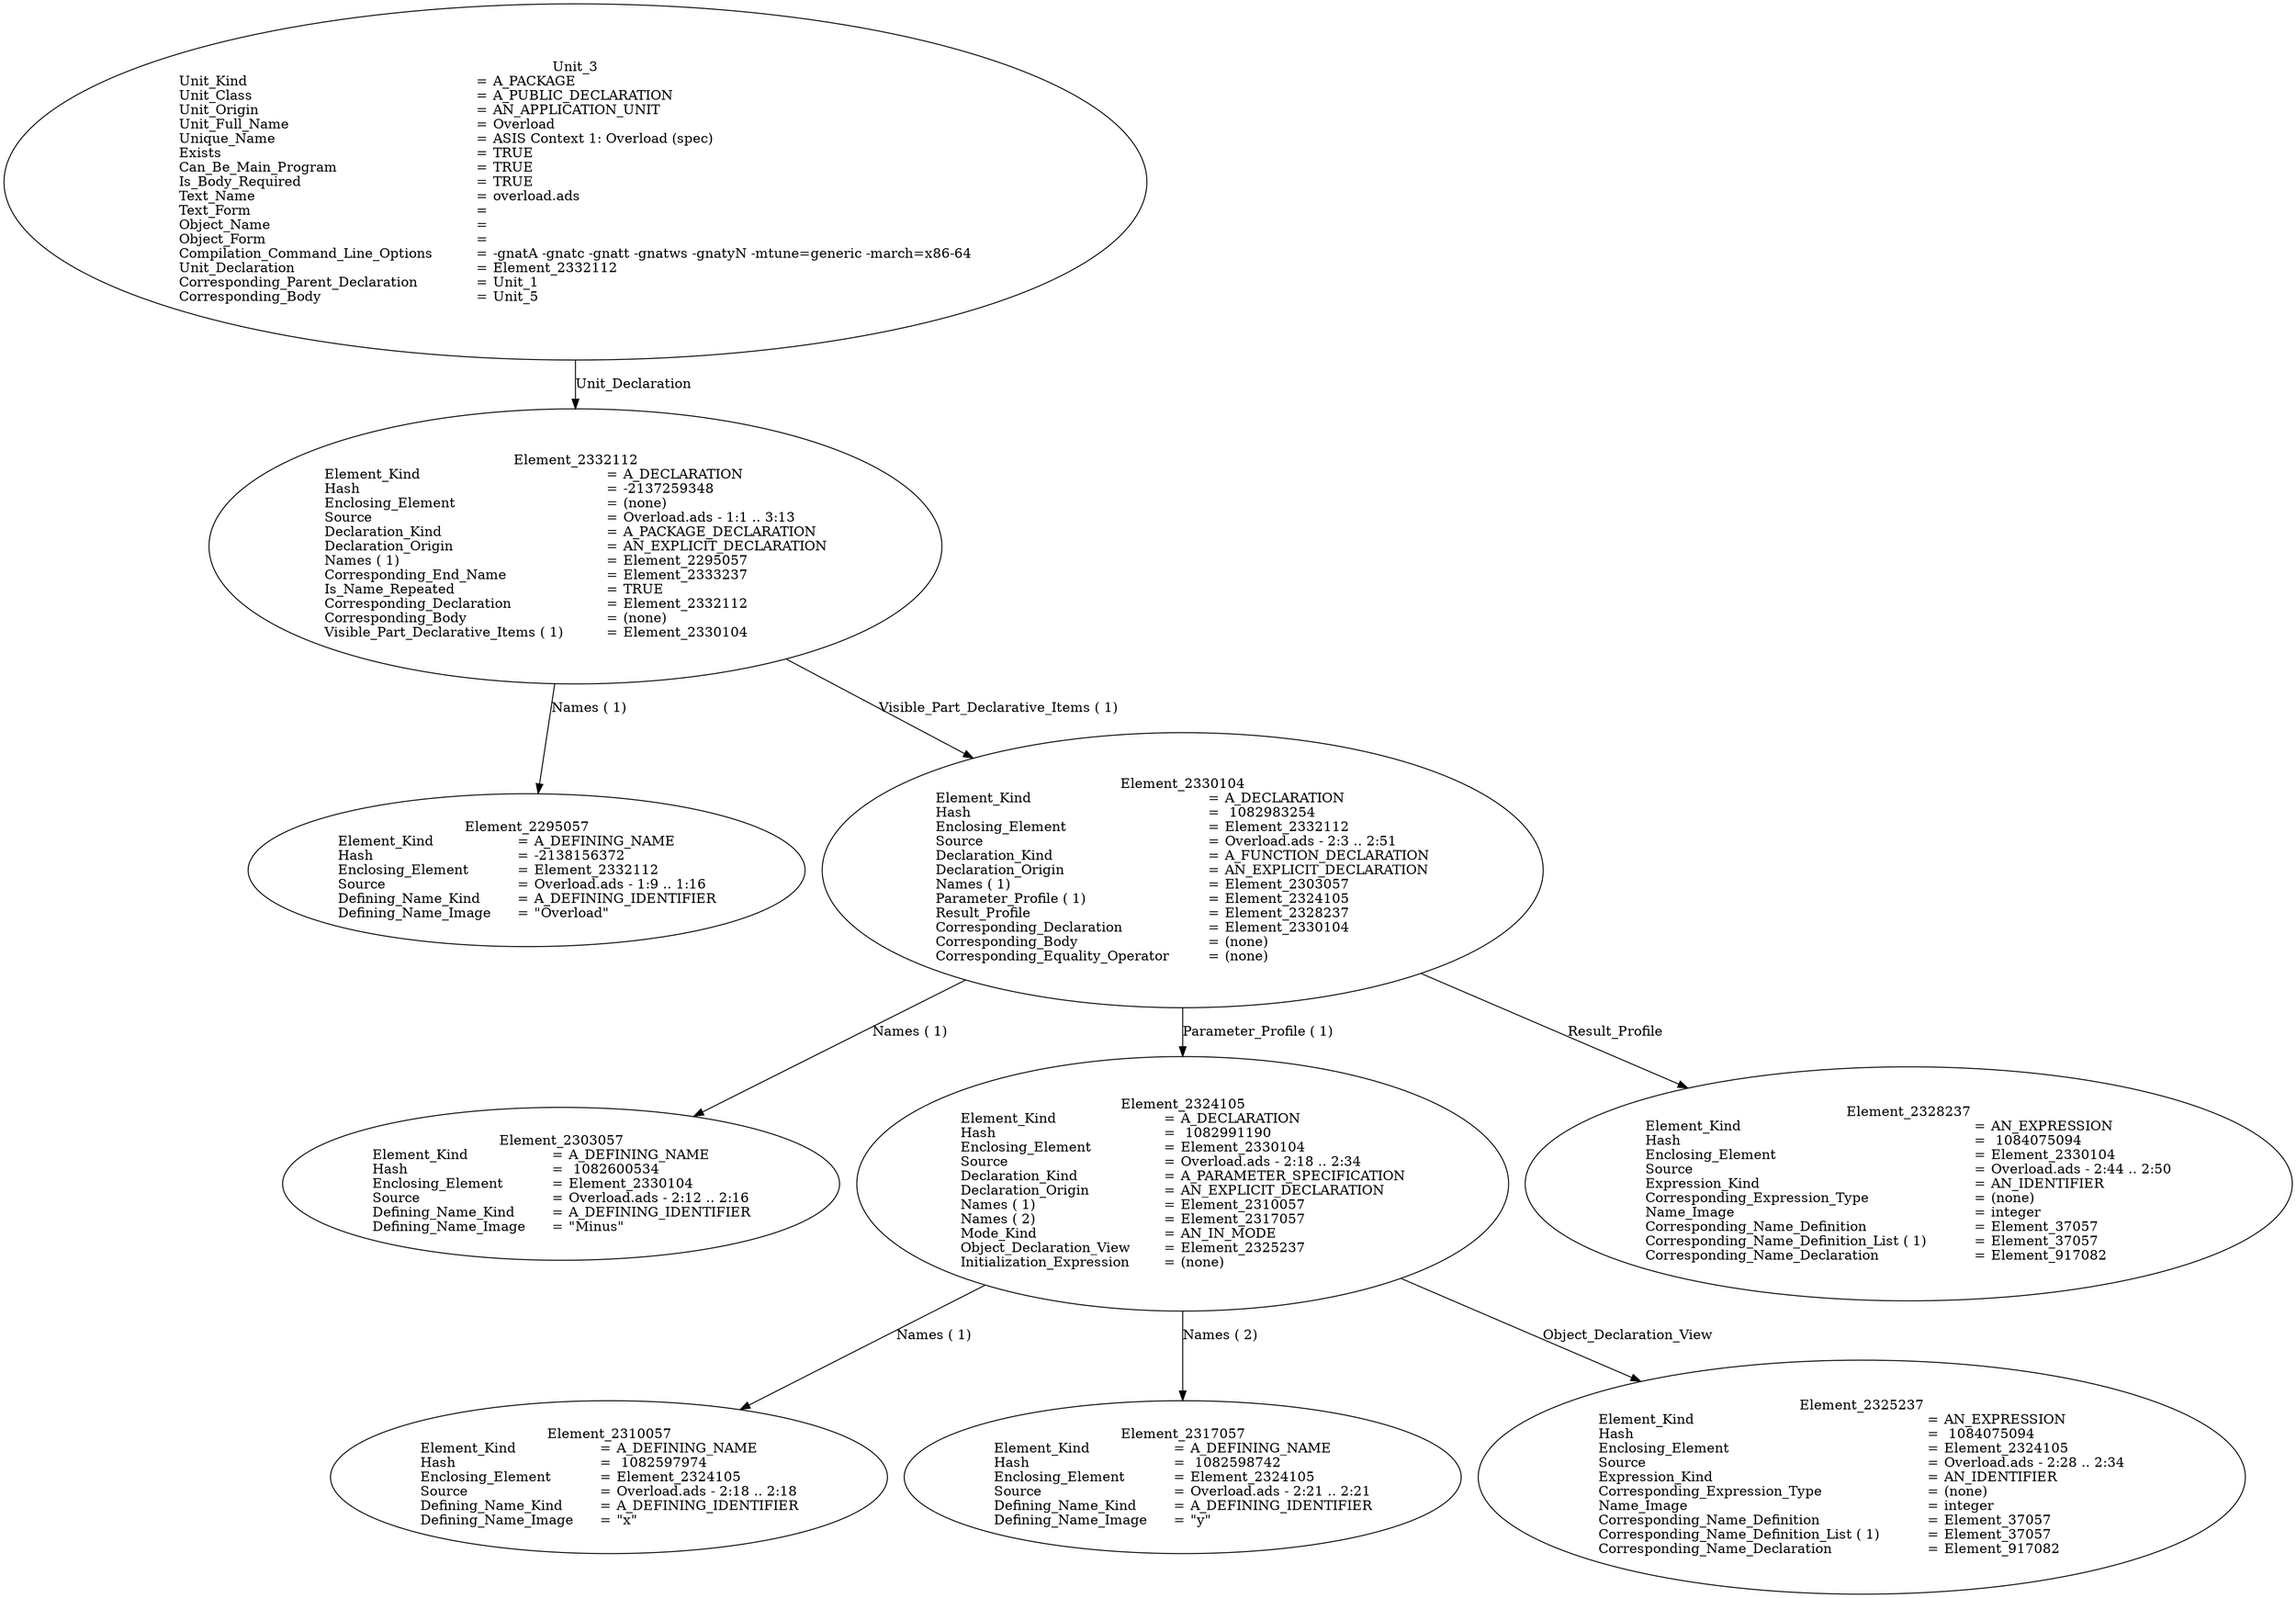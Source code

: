 digraph "overload.adt" {
  Unit_3 -> Element_2332112
      [ label=Unit_Declaration ];
  Unit_3
      [ label=<<TABLE BORDER="0" CELLBORDER="0" CELLSPACING="0" CELLPADDING="0"> 
          <TR><TD COLSPAN="3">Unit_3</TD></TR>
          <TR><TD ALIGN="LEFT">Unit_Kind   </TD><TD> = </TD><TD ALIGN="LEFT">A_PACKAGE</TD></TR>
          <TR><TD ALIGN="LEFT">Unit_Class   </TD><TD> = </TD><TD ALIGN="LEFT">A_PUBLIC_DECLARATION</TD></TR>
          <TR><TD ALIGN="LEFT">Unit_Origin   </TD><TD> = </TD><TD ALIGN="LEFT">AN_APPLICATION_UNIT</TD></TR>
          <TR><TD ALIGN="LEFT">Unit_Full_Name    </TD><TD> = </TD><TD ALIGN="LEFT">Overload</TD></TR>
          <TR><TD ALIGN="LEFT">Unique_Name   </TD><TD> = </TD><TD ALIGN="LEFT">ASIS Context 1: Overload (spec)</TD></TR>
          <TR><TD ALIGN="LEFT">Exists  </TD><TD> = </TD><TD ALIGN="LEFT">TRUE</TD></TR>
          <TR><TD ALIGN="LEFT">Can_Be_Main_Program     </TD><TD> = </TD><TD ALIGN="LEFT">TRUE</TD></TR>
          <TR><TD ALIGN="LEFT">Is_Body_Required     </TD><TD> = </TD><TD ALIGN="LEFT">TRUE</TD></TR>
          <TR><TD ALIGN="LEFT">Text_Name   </TD><TD> = </TD><TD ALIGN="LEFT">overload.ads</TD></TR>
          <TR><TD ALIGN="LEFT">Text_Form   </TD><TD> = </TD><TD ALIGN="LEFT"></TD></TR>
          <TR><TD ALIGN="LEFT">Object_Name   </TD><TD> = </TD><TD ALIGN="LEFT"></TD></TR>
          <TR><TD ALIGN="LEFT">Object_Form   </TD><TD> = </TD><TD ALIGN="LEFT"></TD></TR>
          <TR><TD ALIGN="LEFT">Compilation_Command_Line_Options         </TD><TD> = </TD><TD ALIGN="LEFT">-gnatA -gnatc -gnatt -gnatws -gnatyN -mtune=generic -march=x86-64</TD></TR>
          <TR><TD ALIGN="LEFT">Unit_Declaration     </TD><TD> = </TD><TD ALIGN="LEFT">Element_2332112</TD></TR>
          <TR><TD ALIGN="LEFT">Corresponding_Parent_Declaration         </TD><TD> = </TD><TD ALIGN="LEFT">Unit_1</TD></TR>
          <TR><TD ALIGN="LEFT">Corresponding_Body     </TD><TD> = </TD><TD ALIGN="LEFT">Unit_5</TD></TR>
          </TABLE>> ];
  Element_2332112 -> Element_2295057
      [ label="Names ( 1)" ];
  Element_2332112 -> Element_2330104
      [ label="Visible_Part_Declarative_Items ( 1)" ];
  Element_2332112
      [ label=<<TABLE BORDER="0" CELLBORDER="0" CELLSPACING="0" CELLPADDING="0"> 
          <TR><TD COLSPAN="3">Element_2332112</TD></TR>
          <TR><TD ALIGN="LEFT">Element_Kind    </TD><TD> = </TD><TD ALIGN="LEFT">A_DECLARATION</TD></TR>
          <TR><TD ALIGN="LEFT">Hash  </TD><TD> = </TD><TD ALIGN="LEFT">-2137259348</TD></TR>
          <TR><TD ALIGN="LEFT">Enclosing_Element     </TD><TD> = </TD><TD ALIGN="LEFT">(none)</TD></TR>
          <TR><TD ALIGN="LEFT">Source  </TD><TD> = </TD><TD ALIGN="LEFT">Overload.ads - 1:1 .. 3:13</TD></TR>
          <TR><TD ALIGN="LEFT">Declaration_Kind     </TD><TD> = </TD><TD ALIGN="LEFT">A_PACKAGE_DECLARATION</TD></TR>
          <TR><TD ALIGN="LEFT">Declaration_Origin     </TD><TD> = </TD><TD ALIGN="LEFT">AN_EXPLICIT_DECLARATION</TD></TR>
          <TR><TD ALIGN="LEFT">Names ( 1)   </TD><TD> = </TD><TD ALIGN="LEFT">Element_2295057</TD></TR>
          <TR><TD ALIGN="LEFT">Corresponding_End_Name      </TD><TD> = </TD><TD ALIGN="LEFT">Element_2333237</TD></TR>
          <TR><TD ALIGN="LEFT">Is_Name_Repeated     </TD><TD> = </TD><TD ALIGN="LEFT">TRUE</TD></TR>
          <TR><TD ALIGN="LEFT">Corresponding_Declaration       </TD><TD> = </TD><TD ALIGN="LEFT">Element_2332112</TD></TR>
          <TR><TD ALIGN="LEFT">Corresponding_Body     </TD><TD> = </TD><TD ALIGN="LEFT">(none)</TD></TR>
          <TR><TD ALIGN="LEFT">Visible_Part_Declarative_Items ( 1)         </TD><TD> = </TD><TD ALIGN="LEFT">Element_2330104</TD></TR>
          </TABLE>> ];
  Element_2295057
      [ label=<<TABLE BORDER="0" CELLBORDER="0" CELLSPACING="0" CELLPADDING="0"> 
          <TR><TD COLSPAN="3">Element_2295057</TD></TR>
          <TR><TD ALIGN="LEFT">Element_Kind    </TD><TD> = </TD><TD ALIGN="LEFT">A_DEFINING_NAME</TD></TR>
          <TR><TD ALIGN="LEFT">Hash  </TD><TD> = </TD><TD ALIGN="LEFT">-2138156372</TD></TR>
          <TR><TD ALIGN="LEFT">Enclosing_Element     </TD><TD> = </TD><TD ALIGN="LEFT">Element_2332112</TD></TR>
          <TR><TD ALIGN="LEFT">Source  </TD><TD> = </TD><TD ALIGN="LEFT">Overload.ads - 1:9 .. 1:16</TD></TR>
          <TR><TD ALIGN="LEFT">Defining_Name_Kind     </TD><TD> = </TD><TD ALIGN="LEFT">A_DEFINING_IDENTIFIER</TD></TR>
          <TR><TD ALIGN="LEFT">Defining_Name_Image     </TD><TD> = </TD><TD ALIGN="LEFT">"Overload"</TD></TR>
          </TABLE>> ];
  Element_2330104 -> Element_2303057
      [ label="Names ( 1)" ];
  Element_2330104 -> Element_2324105
      [ label="Parameter_Profile ( 1)" ];
  Element_2330104 -> Element_2328237
      [ label=Result_Profile ];
  Element_2330104
      [ label=<<TABLE BORDER="0" CELLBORDER="0" CELLSPACING="0" CELLPADDING="0"> 
          <TR><TD COLSPAN="3">Element_2330104</TD></TR>
          <TR><TD ALIGN="LEFT">Element_Kind    </TD><TD> = </TD><TD ALIGN="LEFT">A_DECLARATION</TD></TR>
          <TR><TD ALIGN="LEFT">Hash  </TD><TD> = </TD><TD ALIGN="LEFT"> 1082983254</TD></TR>
          <TR><TD ALIGN="LEFT">Enclosing_Element     </TD><TD> = </TD><TD ALIGN="LEFT">Element_2332112</TD></TR>
          <TR><TD ALIGN="LEFT">Source  </TD><TD> = </TD><TD ALIGN="LEFT">Overload.ads - 2:3 .. 2:51</TD></TR>
          <TR><TD ALIGN="LEFT">Declaration_Kind     </TD><TD> = </TD><TD ALIGN="LEFT">A_FUNCTION_DECLARATION</TD></TR>
          <TR><TD ALIGN="LEFT">Declaration_Origin     </TD><TD> = </TD><TD ALIGN="LEFT">AN_EXPLICIT_DECLARATION</TD></TR>
          <TR><TD ALIGN="LEFT">Names ( 1)   </TD><TD> = </TD><TD ALIGN="LEFT">Element_2303057</TD></TR>
          <TR><TD ALIGN="LEFT">Parameter_Profile ( 1)      </TD><TD> = </TD><TD ALIGN="LEFT">Element_2324105</TD></TR>
          <TR><TD ALIGN="LEFT">Result_Profile    </TD><TD> = </TD><TD ALIGN="LEFT">Element_2328237</TD></TR>
          <TR><TD ALIGN="LEFT">Corresponding_Declaration       </TD><TD> = </TD><TD ALIGN="LEFT">Element_2330104</TD></TR>
          <TR><TD ALIGN="LEFT">Corresponding_Body     </TD><TD> = </TD><TD ALIGN="LEFT">(none)</TD></TR>
          <TR><TD ALIGN="LEFT">Corresponding_Equality_Operator        </TD><TD> = </TD><TD ALIGN="LEFT">(none)</TD></TR>
          </TABLE>> ];
  Element_2303057
      [ label=<<TABLE BORDER="0" CELLBORDER="0" CELLSPACING="0" CELLPADDING="0"> 
          <TR><TD COLSPAN="3">Element_2303057</TD></TR>
          <TR><TD ALIGN="LEFT">Element_Kind    </TD><TD> = </TD><TD ALIGN="LEFT">A_DEFINING_NAME</TD></TR>
          <TR><TD ALIGN="LEFT">Hash  </TD><TD> = </TD><TD ALIGN="LEFT"> 1082600534</TD></TR>
          <TR><TD ALIGN="LEFT">Enclosing_Element     </TD><TD> = </TD><TD ALIGN="LEFT">Element_2330104</TD></TR>
          <TR><TD ALIGN="LEFT">Source  </TD><TD> = </TD><TD ALIGN="LEFT">Overload.ads - 2:12 .. 2:16</TD></TR>
          <TR><TD ALIGN="LEFT">Defining_Name_Kind     </TD><TD> = </TD><TD ALIGN="LEFT">A_DEFINING_IDENTIFIER</TD></TR>
          <TR><TD ALIGN="LEFT">Defining_Name_Image     </TD><TD> = </TD><TD ALIGN="LEFT">"Minus"</TD></TR>
          </TABLE>> ];
  Element_2324105 -> Element_2310057
      [ label="Names ( 1)" ];
  Element_2324105 -> Element_2317057
      [ label="Names ( 2)" ];
  Element_2324105 -> Element_2325237
      [ label=Object_Declaration_View ];
  Element_2324105
      [ label=<<TABLE BORDER="0" CELLBORDER="0" CELLSPACING="0" CELLPADDING="0"> 
          <TR><TD COLSPAN="3">Element_2324105</TD></TR>
          <TR><TD ALIGN="LEFT">Element_Kind    </TD><TD> = </TD><TD ALIGN="LEFT">A_DECLARATION</TD></TR>
          <TR><TD ALIGN="LEFT">Hash  </TD><TD> = </TD><TD ALIGN="LEFT"> 1082991190</TD></TR>
          <TR><TD ALIGN="LEFT">Enclosing_Element     </TD><TD> = </TD><TD ALIGN="LEFT">Element_2330104</TD></TR>
          <TR><TD ALIGN="LEFT">Source  </TD><TD> = </TD><TD ALIGN="LEFT">Overload.ads - 2:18 .. 2:34</TD></TR>
          <TR><TD ALIGN="LEFT">Declaration_Kind     </TD><TD> = </TD><TD ALIGN="LEFT">A_PARAMETER_SPECIFICATION</TD></TR>
          <TR><TD ALIGN="LEFT">Declaration_Origin     </TD><TD> = </TD><TD ALIGN="LEFT">AN_EXPLICIT_DECLARATION</TD></TR>
          <TR><TD ALIGN="LEFT">Names ( 1)   </TD><TD> = </TD><TD ALIGN="LEFT">Element_2310057</TD></TR>
          <TR><TD ALIGN="LEFT">Names ( 2)   </TD><TD> = </TD><TD ALIGN="LEFT">Element_2317057</TD></TR>
          <TR><TD ALIGN="LEFT">Mode_Kind   </TD><TD> = </TD><TD ALIGN="LEFT">AN_IN_MODE</TD></TR>
          <TR><TD ALIGN="LEFT">Object_Declaration_View      </TD><TD> = </TD><TD ALIGN="LEFT">Element_2325237</TD></TR>
          <TR><TD ALIGN="LEFT">Initialization_Expression       </TD><TD> = </TD><TD ALIGN="LEFT">(none)</TD></TR>
          </TABLE>> ];
  Element_2310057
      [ label=<<TABLE BORDER="0" CELLBORDER="0" CELLSPACING="0" CELLPADDING="0"> 
          <TR><TD COLSPAN="3">Element_2310057</TD></TR>
          <TR><TD ALIGN="LEFT">Element_Kind    </TD><TD> = </TD><TD ALIGN="LEFT">A_DEFINING_NAME</TD></TR>
          <TR><TD ALIGN="LEFT">Hash  </TD><TD> = </TD><TD ALIGN="LEFT"> 1082597974</TD></TR>
          <TR><TD ALIGN="LEFT">Enclosing_Element     </TD><TD> = </TD><TD ALIGN="LEFT">Element_2324105</TD></TR>
          <TR><TD ALIGN="LEFT">Source  </TD><TD> = </TD><TD ALIGN="LEFT">Overload.ads - 2:18 .. 2:18</TD></TR>
          <TR><TD ALIGN="LEFT">Defining_Name_Kind     </TD><TD> = </TD><TD ALIGN="LEFT">A_DEFINING_IDENTIFIER</TD></TR>
          <TR><TD ALIGN="LEFT">Defining_Name_Image     </TD><TD> = </TD><TD ALIGN="LEFT">"x"</TD></TR>
          </TABLE>> ];
  Element_2317057
      [ label=<<TABLE BORDER="0" CELLBORDER="0" CELLSPACING="0" CELLPADDING="0"> 
          <TR><TD COLSPAN="3">Element_2317057</TD></TR>
          <TR><TD ALIGN="LEFT">Element_Kind    </TD><TD> = </TD><TD ALIGN="LEFT">A_DEFINING_NAME</TD></TR>
          <TR><TD ALIGN="LEFT">Hash  </TD><TD> = </TD><TD ALIGN="LEFT"> 1082598742</TD></TR>
          <TR><TD ALIGN="LEFT">Enclosing_Element     </TD><TD> = </TD><TD ALIGN="LEFT">Element_2324105</TD></TR>
          <TR><TD ALIGN="LEFT">Source  </TD><TD> = </TD><TD ALIGN="LEFT">Overload.ads - 2:21 .. 2:21</TD></TR>
          <TR><TD ALIGN="LEFT">Defining_Name_Kind     </TD><TD> = </TD><TD ALIGN="LEFT">A_DEFINING_IDENTIFIER</TD></TR>
          <TR><TD ALIGN="LEFT">Defining_Name_Image     </TD><TD> = </TD><TD ALIGN="LEFT">"y"</TD></TR>
          </TABLE>> ];
  Element_2325237
      [ label=<<TABLE BORDER="0" CELLBORDER="0" CELLSPACING="0" CELLPADDING="0"> 
          <TR><TD COLSPAN="3">Element_2325237</TD></TR>
          <TR><TD ALIGN="LEFT">Element_Kind    </TD><TD> = </TD><TD ALIGN="LEFT">AN_EXPRESSION</TD></TR>
          <TR><TD ALIGN="LEFT">Hash  </TD><TD> = </TD><TD ALIGN="LEFT"> 1084075094</TD></TR>
          <TR><TD ALIGN="LEFT">Enclosing_Element     </TD><TD> = </TD><TD ALIGN="LEFT">Element_2324105</TD></TR>
          <TR><TD ALIGN="LEFT">Source  </TD><TD> = </TD><TD ALIGN="LEFT">Overload.ads - 2:28 .. 2:34</TD></TR>
          <TR><TD ALIGN="LEFT">Expression_Kind    </TD><TD> = </TD><TD ALIGN="LEFT">AN_IDENTIFIER</TD></TR>
          <TR><TD ALIGN="LEFT">Corresponding_Expression_Type        </TD><TD> = </TD><TD ALIGN="LEFT">(none)</TD></TR>
          <TR><TD ALIGN="LEFT">Name_Image   </TD><TD> = </TD><TD ALIGN="LEFT">integer</TD></TR>
          <TR><TD ALIGN="LEFT">Corresponding_Name_Definition        </TD><TD> = </TD><TD ALIGN="LEFT">Element_37057</TD></TR>
          <TR><TD ALIGN="LEFT">Corresponding_Name_Definition_List ( 1)          </TD><TD> = </TD><TD ALIGN="LEFT">Element_37057</TD></TR>
          <TR><TD ALIGN="LEFT">Corresponding_Name_Declaration        </TD><TD> = </TD><TD ALIGN="LEFT">Element_917082</TD></TR>
          </TABLE>> ];
  Element_2328237
      [ label=<<TABLE BORDER="0" CELLBORDER="0" CELLSPACING="0" CELLPADDING="0"> 
          <TR><TD COLSPAN="3">Element_2328237</TD></TR>
          <TR><TD ALIGN="LEFT">Element_Kind    </TD><TD> = </TD><TD ALIGN="LEFT">AN_EXPRESSION</TD></TR>
          <TR><TD ALIGN="LEFT">Hash  </TD><TD> = </TD><TD ALIGN="LEFT"> 1084075094</TD></TR>
          <TR><TD ALIGN="LEFT">Enclosing_Element     </TD><TD> = </TD><TD ALIGN="LEFT">Element_2330104</TD></TR>
          <TR><TD ALIGN="LEFT">Source  </TD><TD> = </TD><TD ALIGN="LEFT">Overload.ads - 2:44 .. 2:50</TD></TR>
          <TR><TD ALIGN="LEFT">Expression_Kind    </TD><TD> = </TD><TD ALIGN="LEFT">AN_IDENTIFIER</TD></TR>
          <TR><TD ALIGN="LEFT">Corresponding_Expression_Type        </TD><TD> = </TD><TD ALIGN="LEFT">(none)</TD></TR>
          <TR><TD ALIGN="LEFT">Name_Image   </TD><TD> = </TD><TD ALIGN="LEFT">integer</TD></TR>
          <TR><TD ALIGN="LEFT">Corresponding_Name_Definition        </TD><TD> = </TD><TD ALIGN="LEFT">Element_37057</TD></TR>
          <TR><TD ALIGN="LEFT">Corresponding_Name_Definition_List ( 1)          </TD><TD> = </TD><TD ALIGN="LEFT">Element_37057</TD></TR>
          <TR><TD ALIGN="LEFT">Corresponding_Name_Declaration        </TD><TD> = </TD><TD ALIGN="LEFT">Element_917082</TD></TR>
          </TABLE>> ]
}

